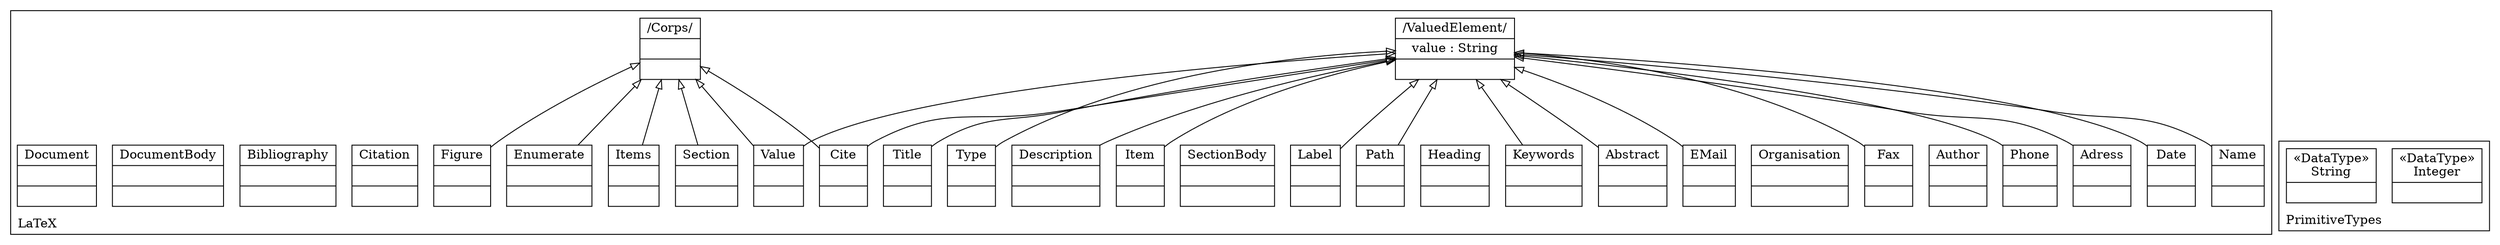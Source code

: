 digraph "KM3 Model in DOT" {
graph[rankdir=BT,labeljust=l,labelloc=t,nodeSep=0.75,compound=true];
 subgraph "cluster_LaTeX"{
labelloc=t
color=black
label=LaTeX
 node[shape=record];
ValuedElement[label="{/ValuedElement/|value : String| }"]
;
 node[shape=record];
Type[label="{Type| | }"]
 Type->ValuedElement[arrowhead=onormal,group=ValuedElement,minlen=2,constraint=true,]
;
 node[shape=record];
Title[label="{Title| | }"]
 Title->ValuedElement[arrowhead=onormal,group=ValuedElement,minlen=2,constraint=true,]
;
 node[shape=record];
Name[label="{Name| | }"]
 Name->ValuedElement[arrowhead=onormal,group=ValuedElement,minlen=2,constraint=true,]
;
 node[shape=record];
Date[label="{Date| | }"]
 Date->ValuedElement[arrowhead=onormal,group=ValuedElement,minlen=2,constraint=true,]
;
 node[shape=record];
Author[label="{Author| | }"]
;
 node[shape=record];
Adress[label="{Adress| | }"]
 Adress->ValuedElement[arrowhead=onormal,group=ValuedElement,minlen=2,constraint=true,]
;
 node[shape=record];
Organisation[label="{Organisation| | }"]
;
 node[shape=record];
Phone[label="{Phone| | }"]
 Phone->ValuedElement[arrowhead=onormal,group=ValuedElement,minlen=2,constraint=true,]
;
 node[shape=record];
Fax[label="{Fax| | }"]
 Fax->ValuedElement[arrowhead=onormal,group=ValuedElement,minlen=2,constraint=true,]
;
 node[shape=record];
EMail[label="{EMail| | }"]
 EMail->ValuedElement[arrowhead=onormal,group=ValuedElement,minlen=2,constraint=true,]
;
 node[shape=record];
Heading[label="{Heading| | }"]
;
 node[shape=record];
Abstract[label="{Abstract| | }"]
 Abstract->ValuedElement[arrowhead=onormal,group=ValuedElement,minlen=2,constraint=true,]
;
 node[shape=record];
Keywords[label="{Keywords| | }"]
 Keywords->ValuedElement[arrowhead=onormal,group=ValuedElement,minlen=2,constraint=true,]
;
 node[shape=record];
SectionBody[label="{SectionBody| | }"]
;
 node[shape=record];
Corps[label="{/Corps/| | }"]
;
 node[shape=record];
Value[label="{Value| | }"]
 Value->Corps[arrowhead=onormal,group=Corps,minlen=2,constraint=true,]
 Value->ValuedElement[arrowhead=onormal,group=ValuedElement,minlen=2,constraint=true,]
;
 node[shape=record];
Cite[label="{Cite| | }"]
 Cite->Corps[arrowhead=onormal,group=Corps,minlen=2,constraint=true,]
 Cite->ValuedElement[arrowhead=onormal,group=ValuedElement,minlen=2,constraint=true,]
;
 node[shape=record];
Path[label="{Path| | }"]
 Path->ValuedElement[arrowhead=onormal,group=ValuedElement,minlen=2,constraint=true,]
;
 node[shape=record];
Label[label="{Label| | }"]
 Label->ValuedElement[arrowhead=onormal,group=ValuedElement,minlen=2,constraint=true,]
;
 node[shape=record];
Figure[label="{Figure| | }"]
 Figure->Corps[arrowhead=onormal,group=Corps,minlen=2,constraint=true,]
;
 node[shape=record];
Item[label="{Item| | }"]
 Item->ValuedElement[arrowhead=onormal,group=ValuedElement,minlen=2,constraint=true,]
;
 node[shape=record];
Items[label="{Items| | }"]
 Items->Corps[arrowhead=onormal,group=Corps,minlen=2,constraint=true,]
;
 node[shape=record];
Enumerate[label="{Enumerate| | }"]
 Enumerate->Corps[arrowhead=onormal,group=Corps,minlen=2,constraint=true,]
;
 node[shape=record];
Section[label="{Section| | }"]
 Section->Corps[arrowhead=onormal,group=Corps,minlen=2,constraint=true,]
;
 node[shape=record];
Description[label="{Description| | }"]
 Description->ValuedElement[arrowhead=onormal,group=ValuedElement,minlen=2,constraint=true,]
;
 node[shape=record];
Citation[label="{Citation| | }"]
;
 node[shape=record];
Bibliography[label="{Bibliography| | }"]
;
 node[shape=record];
DocumentBody[label="{DocumentBody| | }"]
;
 node[shape=record];
Document[label="{Document| | }"]
;

} subgraph "cluster_PrimitiveTypes"{
labelloc=t
color=black
label=PrimitiveTypes
 node[shape=record];
Integer[label="{&#171;DataType&#187;\nInteger|}"]
;
 node[shape=record];
String[label="{&#171;DataType&#187;\nString|}"]
;

}
}